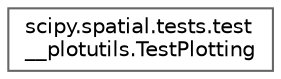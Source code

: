 digraph "Graphical Class Hierarchy"
{
 // LATEX_PDF_SIZE
  bgcolor="transparent";
  edge [fontname=Helvetica,fontsize=10,labelfontname=Helvetica,labelfontsize=10];
  node [fontname=Helvetica,fontsize=10,shape=box,height=0.2,width=0.4];
  rankdir="LR";
  Node0 [id="Node000000",label="scipy.spatial.tests.test\l__plotutils.TestPlotting",height=0.2,width=0.4,color="grey40", fillcolor="white", style="filled",URL="$d7/d17/classscipy_1_1spatial_1_1tests_1_1test____plotutils_1_1TestPlotting.html",tooltip=" "];
}

